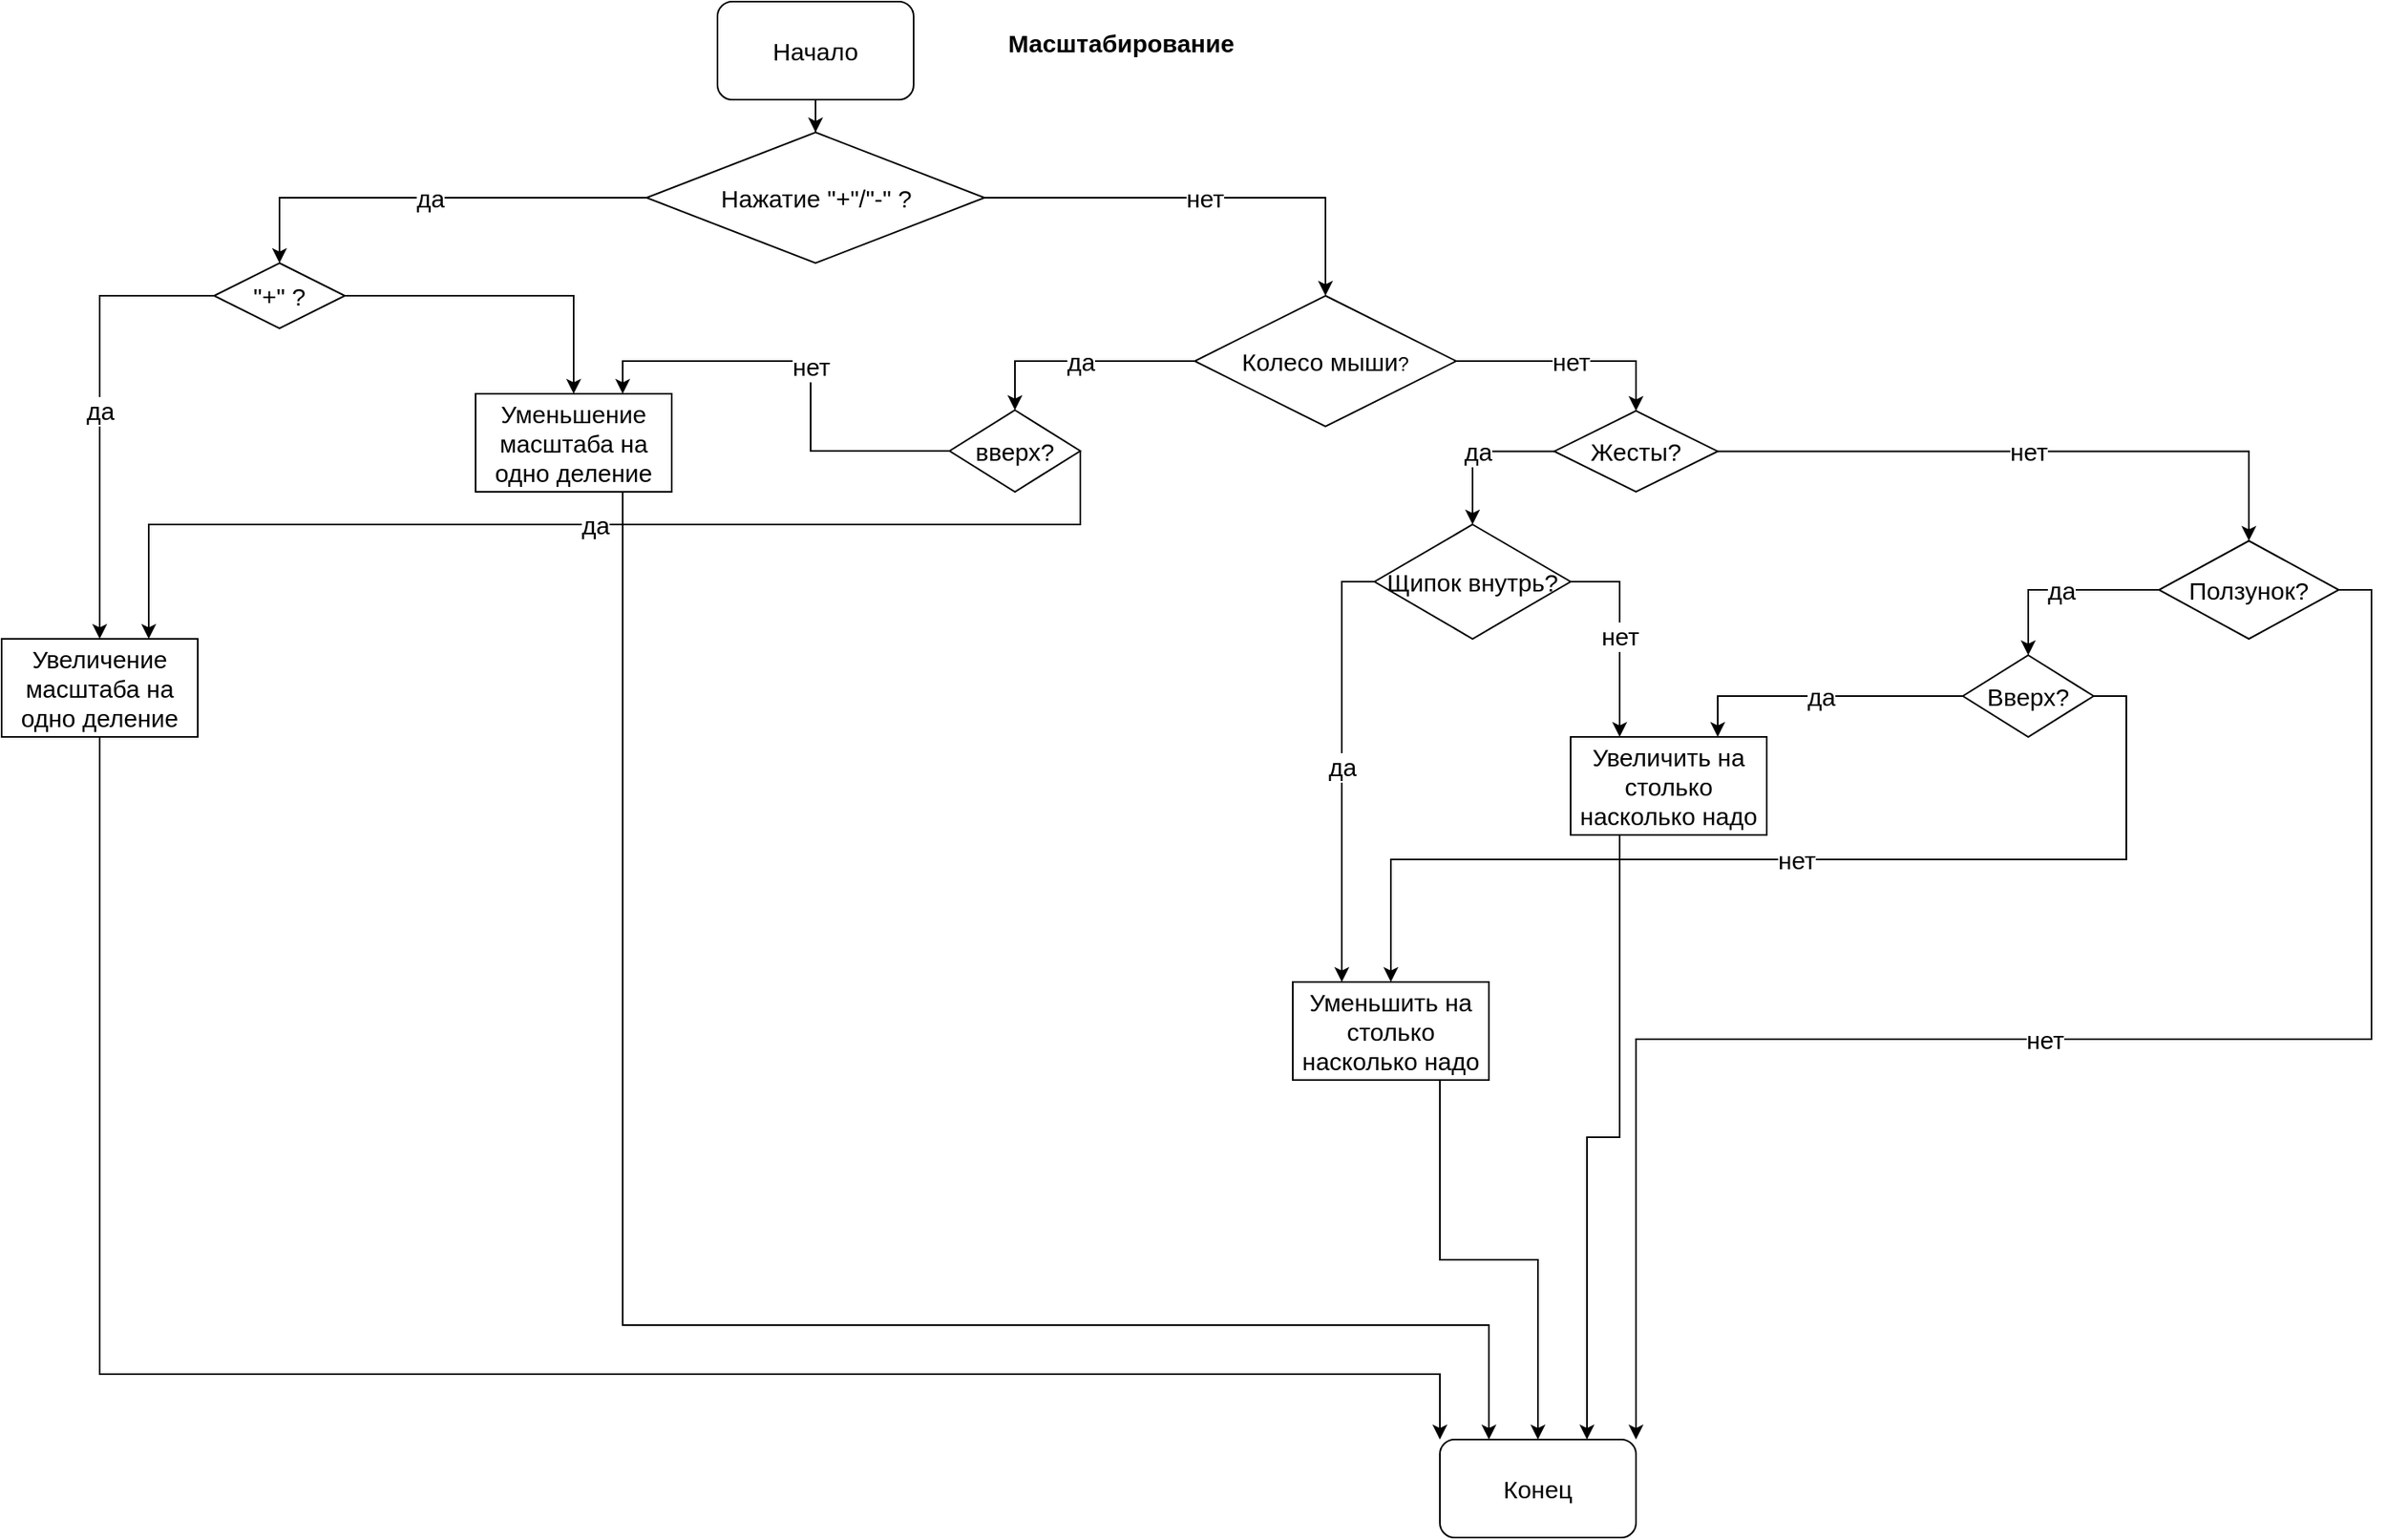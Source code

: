 <mxfile version="13.7.9" type="github">
  <diagram id="BlBpFoC4SpfqmHBTMicU" name="Page-1">
    <mxGraphModel dx="1998" dy="2370" grid="1" gridSize="10" guides="1" tooltips="1" connect="1" arrows="1" fold="1" page="1" pageScale="1" pageWidth="850" pageHeight="1100" math="0" shadow="0">
      <root>
        <mxCell id="0" />
        <mxCell id="1" parent="0" />
        <mxCell id="bL9xTqCVK6jguMv-_wRO-2" value="Масштабирование" style="text;html=1;strokeColor=none;fillColor=none;align=center;verticalAlign=middle;whiteSpace=wrap;rounded=0;fontSize=15;fontStyle=1" vertex="1" parent="1">
          <mxGeometry x="530" y="-1100" width="150" height="50" as="geometry" />
        </mxCell>
        <mxCell id="bL9xTqCVK6jguMv-_wRO-5" style="edgeStyle=orthogonalEdgeStyle;rounded=0;orthogonalLoop=1;jettySize=auto;html=1;exitX=0.5;exitY=1;exitDx=0;exitDy=0;fontSize=15;" edge="1" parent="1" source="bL9xTqCVK6jguMv-_wRO-3" target="bL9xTqCVK6jguMv-_wRO-6">
          <mxGeometry relative="1" as="geometry">
            <mxPoint x="425.471" y="-1000" as="targetPoint" />
          </mxGeometry>
        </mxCell>
        <mxCell id="bL9xTqCVK6jguMv-_wRO-3" value="Начало" style="rounded=1;whiteSpace=wrap;html=1;fontSize=15;" vertex="1" parent="1">
          <mxGeometry x="358" y="-1100" width="120" height="60" as="geometry" />
        </mxCell>
        <mxCell id="bL9xTqCVK6jguMv-_wRO-7" value="да" style="edgeStyle=orthogonalEdgeStyle;rounded=0;orthogonalLoop=1;jettySize=auto;html=1;exitX=0;exitY=0.5;exitDx=0;exitDy=0;fontSize=15;entryX=0.5;entryY=0;entryDx=0;entryDy=0;" edge="1" parent="1" source="bL9xTqCVK6jguMv-_wRO-6" target="bL9xTqCVK6jguMv-_wRO-8">
          <mxGeometry relative="1" as="geometry">
            <mxPoint x="170" y="-865" as="targetPoint" />
            <Array as="points">
              <mxPoint x="90" y="-980" />
            </Array>
          </mxGeometry>
        </mxCell>
        <mxCell id="bL9xTqCVK6jguMv-_wRO-16" value="нет" style="edgeStyle=orthogonalEdgeStyle;rounded=0;orthogonalLoop=1;jettySize=auto;html=1;exitX=1;exitY=0.5;exitDx=0;exitDy=0;entryX=0.5;entryY=0;entryDx=0;entryDy=0;fontSize=15;" edge="1" parent="1" source="bL9xTqCVK6jguMv-_wRO-6" target="bL9xTqCVK6jguMv-_wRO-15">
          <mxGeometry relative="1" as="geometry" />
        </mxCell>
        <mxCell id="bL9xTqCVK6jguMv-_wRO-6" value="Нажатие &quot;+&quot;/&quot;-&quot; ?" style="rhombus;whiteSpace=wrap;html=1;fontSize=15;" vertex="1" parent="1">
          <mxGeometry x="314.62" y="-1020" width="206.75" height="80" as="geometry" />
        </mxCell>
        <mxCell id="bL9xTqCVK6jguMv-_wRO-9" value="да" style="edgeStyle=orthogonalEdgeStyle;rounded=0;orthogonalLoop=1;jettySize=auto;html=1;exitX=0;exitY=0.5;exitDx=0;exitDy=0;fontSize=15;entryX=0.5;entryY=0;entryDx=0;entryDy=0;" edge="1" parent="1" source="bL9xTqCVK6jguMv-_wRO-8" target="bL9xTqCVK6jguMv-_wRO-10">
          <mxGeometry relative="1" as="geometry">
            <mxPoint x="50" y="-870" as="targetPoint" />
          </mxGeometry>
        </mxCell>
        <mxCell id="bL9xTqCVK6jguMv-_wRO-12" style="edgeStyle=orthogonalEdgeStyle;rounded=0;orthogonalLoop=1;jettySize=auto;html=1;exitX=1;exitY=0.5;exitDx=0;exitDy=0;entryX=0.5;entryY=0;entryDx=0;entryDy=0;fontSize=15;" edge="1" parent="1" source="bL9xTqCVK6jguMv-_wRO-8" target="bL9xTqCVK6jguMv-_wRO-11">
          <mxGeometry relative="1" as="geometry" />
        </mxCell>
        <mxCell id="bL9xTqCVK6jguMv-_wRO-8" value="&quot;+&quot; ?" style="rhombus;whiteSpace=wrap;html=1;fontSize=15;" vertex="1" parent="1">
          <mxGeometry x="50" y="-940" width="80" height="40" as="geometry" />
        </mxCell>
        <mxCell id="bL9xTqCVK6jguMv-_wRO-44" style="edgeStyle=orthogonalEdgeStyle;rounded=0;orthogonalLoop=1;jettySize=auto;html=1;exitX=0.5;exitY=1;exitDx=0;exitDy=0;fontSize=15;entryX=0;entryY=0;entryDx=0;entryDy=0;" edge="1" parent="1" source="bL9xTqCVK6jguMv-_wRO-10" target="bL9xTqCVK6jguMv-_wRO-39">
          <mxGeometry relative="1" as="geometry">
            <mxPoint x="670" y="-170" as="targetPoint" />
            <Array as="points">
              <mxPoint x="-20" y="-260" />
              <mxPoint x="800" y="-260" />
            </Array>
          </mxGeometry>
        </mxCell>
        <mxCell id="bL9xTqCVK6jguMv-_wRO-10" value="Увеличение масштаба на одно деление" style="rounded=0;whiteSpace=wrap;html=1;fontSize=15;" vertex="1" parent="1">
          <mxGeometry x="-80" y="-710" width="120" height="60" as="geometry" />
        </mxCell>
        <mxCell id="bL9xTqCVK6jguMv-_wRO-43" style="edgeStyle=orthogonalEdgeStyle;rounded=0;orthogonalLoop=1;jettySize=auto;html=1;exitX=0.75;exitY=1;exitDx=0;exitDy=0;fontSize=15;entryX=0.25;entryY=0;entryDx=0;entryDy=0;" edge="1" parent="1" source="bL9xTqCVK6jguMv-_wRO-11" target="bL9xTqCVK6jguMv-_wRO-39">
          <mxGeometry relative="1" as="geometry">
            <mxPoint x="680" y="-190" as="targetPoint" />
            <Array as="points">
              <mxPoint x="300" y="-290" />
              <mxPoint x="830" y="-290" />
            </Array>
          </mxGeometry>
        </mxCell>
        <mxCell id="bL9xTqCVK6jguMv-_wRO-11" value="Уменьшение масштаба на одно деление" style="rounded=0;whiteSpace=wrap;html=1;fontSize=15;" vertex="1" parent="1">
          <mxGeometry x="210" y="-860" width="120" height="60" as="geometry" />
        </mxCell>
        <mxCell id="bL9xTqCVK6jguMv-_wRO-18" value="да" style="edgeStyle=orthogonalEdgeStyle;rounded=0;orthogonalLoop=1;jettySize=auto;html=1;exitX=0;exitY=0.5;exitDx=0;exitDy=0;entryX=0.5;entryY=0;entryDx=0;entryDy=0;fontSize=15;" edge="1" parent="1" source="bL9xTqCVK6jguMv-_wRO-15" target="bL9xTqCVK6jguMv-_wRO-17">
          <mxGeometry relative="1" as="geometry" />
        </mxCell>
        <mxCell id="bL9xTqCVK6jguMv-_wRO-25" value="нет" style="edgeStyle=orthogonalEdgeStyle;rounded=0;orthogonalLoop=1;jettySize=auto;html=1;exitX=1;exitY=0.5;exitDx=0;exitDy=0;entryX=0.5;entryY=0;entryDx=0;entryDy=0;fontSize=15;" edge="1" parent="1" source="bL9xTqCVK6jguMv-_wRO-15" target="bL9xTqCVK6jguMv-_wRO-24">
          <mxGeometry relative="1" as="geometry" />
        </mxCell>
        <mxCell id="bL9xTqCVK6jguMv-_wRO-15" value="&lt;font style=&quot;font-size: 15px&quot;&gt;Колесо &lt;/font&gt;&lt;font style=&quot;font-size: 15px&quot;&gt;мыши&lt;/font&gt;?" style="rhombus;whiteSpace=wrap;html=1;" vertex="1" parent="1">
          <mxGeometry x="650" y="-920" width="160" height="80" as="geometry" />
        </mxCell>
        <mxCell id="bL9xTqCVK6jguMv-_wRO-20" value="да" style="edgeStyle=orthogonalEdgeStyle;rounded=0;orthogonalLoop=1;jettySize=auto;html=1;entryX=0.75;entryY=0;entryDx=0;entryDy=0;fontSize=15;exitX=1;exitY=0.5;exitDx=0;exitDy=0;" edge="1" parent="1" source="bL9xTqCVK6jguMv-_wRO-17" target="bL9xTqCVK6jguMv-_wRO-10">
          <mxGeometry relative="1" as="geometry">
            <mxPoint x="600" y="-800" as="sourcePoint" />
            <Array as="points">
              <mxPoint x="580" y="-780" />
              <mxPoint x="10" y="-780" />
            </Array>
          </mxGeometry>
        </mxCell>
        <mxCell id="bL9xTqCVK6jguMv-_wRO-22" value="нет" style="edgeStyle=orthogonalEdgeStyle;rounded=0;orthogonalLoop=1;jettySize=auto;html=1;exitX=0;exitY=0.5;exitDx=0;exitDy=0;entryX=0.75;entryY=0;entryDx=0;entryDy=0;fontSize=15;" edge="1" parent="1" source="bL9xTqCVK6jguMv-_wRO-17" target="bL9xTqCVK6jguMv-_wRO-11">
          <mxGeometry relative="1" as="geometry" />
        </mxCell>
        <mxCell id="bL9xTqCVK6jguMv-_wRO-17" value="вверх?" style="rhombus;whiteSpace=wrap;html=1;fontSize=15;" vertex="1" parent="1">
          <mxGeometry x="500" y="-850" width="80" height="50" as="geometry" />
        </mxCell>
        <mxCell id="bL9xTqCVK6jguMv-_wRO-28" value="да" style="edgeStyle=orthogonalEdgeStyle;rounded=0;orthogonalLoop=1;jettySize=auto;html=1;exitX=0;exitY=0.5;exitDx=0;exitDy=0;entryX=0.5;entryY=0;entryDx=0;entryDy=0;fontSize=15;" edge="1" parent="1" source="bL9xTqCVK6jguMv-_wRO-24" target="bL9xTqCVK6jguMv-_wRO-26">
          <mxGeometry relative="1" as="geometry" />
        </mxCell>
        <mxCell id="bL9xTqCVK6jguMv-_wRO-31" value="нет" style="edgeStyle=orthogonalEdgeStyle;rounded=0;orthogonalLoop=1;jettySize=auto;html=1;exitX=1;exitY=0.5;exitDx=0;exitDy=0;entryX=0.5;entryY=0;entryDx=0;entryDy=0;fontSize=15;" edge="1" parent="1" source="bL9xTqCVK6jguMv-_wRO-24" target="bL9xTqCVK6jguMv-_wRO-27">
          <mxGeometry relative="1" as="geometry" />
        </mxCell>
        <mxCell id="bL9xTqCVK6jguMv-_wRO-24" value="&lt;font style=&quot;font-size: 15px&quot;&gt;Жесты?&lt;/font&gt;" style="rhombus;whiteSpace=wrap;html=1;" vertex="1" parent="1">
          <mxGeometry x="870" y="-849.53" width="100" height="49.53" as="geometry" />
        </mxCell>
        <mxCell id="bL9xTqCVK6jguMv-_wRO-30" value="да" style="edgeStyle=orthogonalEdgeStyle;rounded=0;orthogonalLoop=1;jettySize=auto;html=1;exitX=0;exitY=0.5;exitDx=0;exitDy=0;entryX=0.25;entryY=0;entryDx=0;entryDy=0;fontSize=15;" edge="1" parent="1" source="bL9xTqCVK6jguMv-_wRO-26" target="bL9xTqCVK6jguMv-_wRO-29">
          <mxGeometry relative="1" as="geometry" />
        </mxCell>
        <mxCell id="bL9xTqCVK6jguMv-_wRO-33" value="нет" style="edgeStyle=orthogonalEdgeStyle;rounded=0;orthogonalLoop=1;jettySize=auto;html=1;exitX=1;exitY=0.5;exitDx=0;exitDy=0;entryX=0.25;entryY=0;entryDx=0;entryDy=0;fontSize=15;" edge="1" parent="1" source="bL9xTqCVK6jguMv-_wRO-26" target="bL9xTqCVK6jguMv-_wRO-32">
          <mxGeometry relative="1" as="geometry" />
        </mxCell>
        <mxCell id="bL9xTqCVK6jguMv-_wRO-26" value="Щипок внутрь?" style="rhombus;whiteSpace=wrap;html=1;fontSize=15;" vertex="1" parent="1">
          <mxGeometry x="760" y="-780" width="120" height="70" as="geometry" />
        </mxCell>
        <mxCell id="bL9xTqCVK6jguMv-_wRO-35" value="да" style="edgeStyle=orthogonalEdgeStyle;rounded=0;orthogonalLoop=1;jettySize=auto;html=1;exitX=0;exitY=0.5;exitDx=0;exitDy=0;entryX=0.5;entryY=0;entryDx=0;entryDy=0;fontSize=15;" edge="1" parent="1" source="bL9xTqCVK6jguMv-_wRO-27" target="bL9xTqCVK6jguMv-_wRO-34">
          <mxGeometry relative="1" as="geometry" />
        </mxCell>
        <mxCell id="bL9xTqCVK6jguMv-_wRO-40" value="нет" style="edgeStyle=orthogonalEdgeStyle;rounded=0;orthogonalLoop=1;jettySize=auto;html=1;exitX=1;exitY=0.5;exitDx=0;exitDy=0;entryX=1;entryY=0;entryDx=0;entryDy=0;fontSize=15;" edge="1" parent="1" source="bL9xTqCVK6jguMv-_wRO-27" target="bL9xTqCVK6jguMv-_wRO-39">
          <mxGeometry relative="1" as="geometry" />
        </mxCell>
        <mxCell id="bL9xTqCVK6jguMv-_wRO-27" value="Ползунок?" style="rhombus;whiteSpace=wrap;html=1;fontSize=15;" vertex="1" parent="1">
          <mxGeometry x="1240" y="-770" width="110" height="60" as="geometry" />
        </mxCell>
        <mxCell id="bL9xTqCVK6jguMv-_wRO-42" style="edgeStyle=orthogonalEdgeStyle;rounded=0;orthogonalLoop=1;jettySize=auto;html=1;exitX=0.75;exitY=1;exitDx=0;exitDy=0;entryX=0.5;entryY=0;entryDx=0;entryDy=0;fontSize=15;" edge="1" parent="1" source="bL9xTqCVK6jguMv-_wRO-29" target="bL9xTqCVK6jguMv-_wRO-39">
          <mxGeometry relative="1" as="geometry" />
        </mxCell>
        <mxCell id="bL9xTqCVK6jguMv-_wRO-29" value="Уменьшить на столько насколько надо" style="rounded=0;whiteSpace=wrap;html=1;fontSize=15;" vertex="1" parent="1">
          <mxGeometry x="710" y="-500" width="120" height="60" as="geometry" />
        </mxCell>
        <mxCell id="bL9xTqCVK6jguMv-_wRO-41" style="edgeStyle=orthogonalEdgeStyle;rounded=0;orthogonalLoop=1;jettySize=auto;html=1;exitX=0.25;exitY=1;exitDx=0;exitDy=0;entryX=0.75;entryY=0;entryDx=0;entryDy=0;fontSize=15;" edge="1" parent="1" source="bL9xTqCVK6jguMv-_wRO-32" target="bL9xTqCVK6jguMv-_wRO-39">
          <mxGeometry relative="1" as="geometry" />
        </mxCell>
        <mxCell id="bL9xTqCVK6jguMv-_wRO-32" value="Увеличить на столько насколько надо" style="rounded=0;whiteSpace=wrap;html=1;fontSize=15;" vertex="1" parent="1">
          <mxGeometry x="880" y="-650" width="120" height="60" as="geometry" />
        </mxCell>
        <mxCell id="bL9xTqCVK6jguMv-_wRO-36" value="да" style="edgeStyle=orthogonalEdgeStyle;rounded=0;orthogonalLoop=1;jettySize=auto;html=1;exitX=0;exitY=0.5;exitDx=0;exitDy=0;entryX=0.75;entryY=0;entryDx=0;entryDy=0;fontSize=15;" edge="1" parent="1" source="bL9xTqCVK6jguMv-_wRO-34" target="bL9xTqCVK6jguMv-_wRO-32">
          <mxGeometry relative="1" as="geometry" />
        </mxCell>
        <mxCell id="bL9xTqCVK6jguMv-_wRO-37" value="нет" style="edgeStyle=orthogonalEdgeStyle;rounded=0;orthogonalLoop=1;jettySize=auto;html=1;exitX=1;exitY=0.5;exitDx=0;exitDy=0;entryX=0.5;entryY=0;entryDx=0;entryDy=0;fontSize=15;" edge="1" parent="1" source="bL9xTqCVK6jguMv-_wRO-34" target="bL9xTqCVK6jguMv-_wRO-29">
          <mxGeometry relative="1" as="geometry" />
        </mxCell>
        <mxCell id="bL9xTqCVK6jguMv-_wRO-34" value="Вверх?" style="rhombus;whiteSpace=wrap;html=1;fontSize=15;" vertex="1" parent="1">
          <mxGeometry x="1120" y="-700" width="80" height="50" as="geometry" />
        </mxCell>
        <mxCell id="bL9xTqCVK6jguMv-_wRO-39" value="Конец" style="rounded=1;whiteSpace=wrap;html=1;fontSize=15;" vertex="1" parent="1">
          <mxGeometry x="800" y="-220" width="120" height="60" as="geometry" />
        </mxCell>
      </root>
    </mxGraphModel>
  </diagram>
</mxfile>

